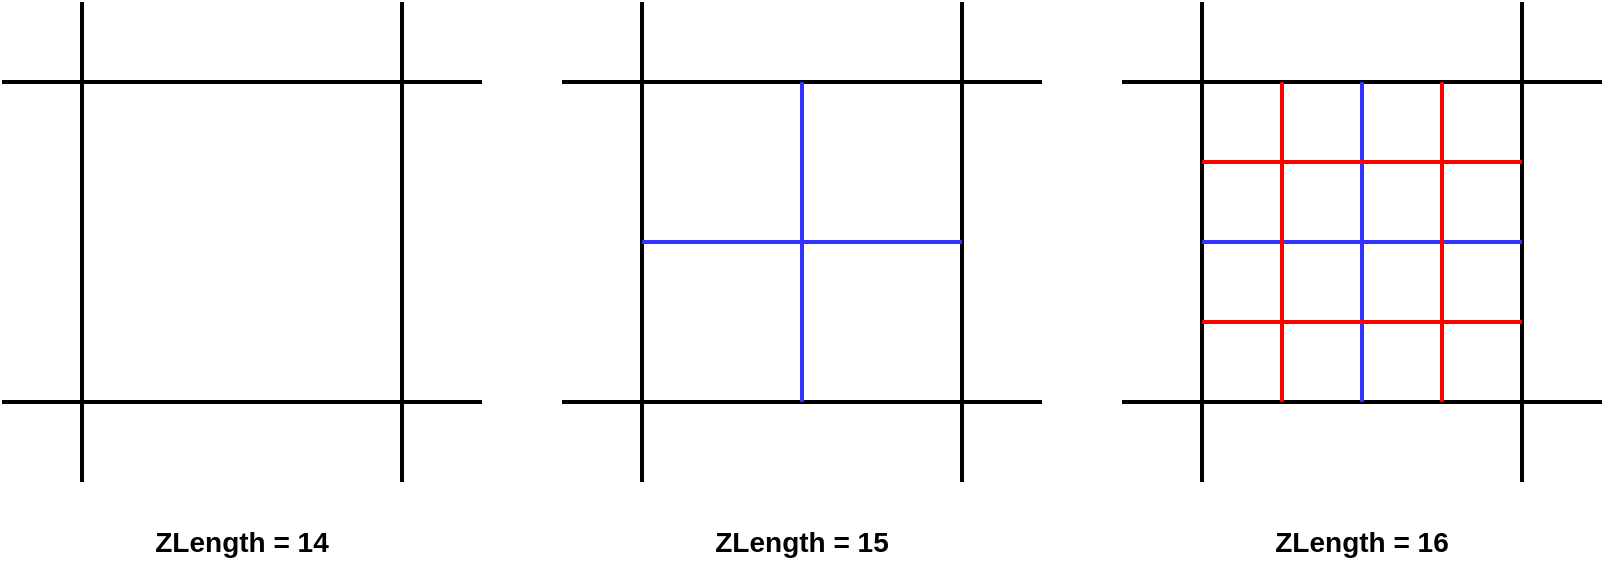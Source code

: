 <mxfile version="14.9.0" type="device"><diagram id="hFbnvfblmfRLOpmcZf7O" name="Page-1"><mxGraphModel dx="964" dy="576" grid="1" gridSize="10" guides="1" tooltips="1" connect="1" arrows="1" fold="1" page="1" pageScale="1" pageWidth="827" pageHeight="1169" math="0" shadow="0"><root><mxCell id="0"/><mxCell id="1" parent="0"/><mxCell id="nm03PZkK65HQRmopzCb4-1" value="" style="rounded=0;whiteSpace=wrap;html=1;strokeWidth=2;" vertex="1" parent="1"><mxGeometry x="80" y="280" width="160" height="160" as="geometry"/></mxCell><mxCell id="nm03PZkK65HQRmopzCb4-2" value="" style="endArrow=none;html=1;exitX=1;exitY=1;exitDx=0;exitDy=0;strokeWidth=2;" edge="1" parent="1" source="nm03PZkK65HQRmopzCb4-1"><mxGeometry width="50" height="50" relative="1" as="geometry"><mxPoint x="320" y="440" as="sourcePoint"/><mxPoint x="240" y="480" as="targetPoint"/></mxGeometry></mxCell><mxCell id="nm03PZkK65HQRmopzCb4-3" value="" style="endArrow=none;html=1;exitX=1;exitY=1;exitDx=0;exitDy=0;strokeWidth=2;" edge="1" parent="1"><mxGeometry width="50" height="50" relative="1" as="geometry"><mxPoint x="80" y="440" as="sourcePoint"/><mxPoint x="80" y="480" as="targetPoint"/></mxGeometry></mxCell><mxCell id="nm03PZkK65HQRmopzCb4-4" value="" style="endArrow=none;html=1;strokeWidth=2;" edge="1" parent="1"><mxGeometry width="50" height="50" relative="1" as="geometry"><mxPoint x="240" y="240" as="sourcePoint"/><mxPoint x="240" y="290" as="targetPoint"/></mxGeometry></mxCell><mxCell id="nm03PZkK65HQRmopzCb4-5" value="" style="endArrow=none;html=1;exitX=1;exitY=1;exitDx=0;exitDy=0;strokeWidth=2;" edge="1" parent="1"><mxGeometry width="50" height="50" relative="1" as="geometry"><mxPoint x="80" y="240" as="sourcePoint"/><mxPoint x="80" y="280" as="targetPoint"/></mxGeometry></mxCell><mxCell id="nm03PZkK65HQRmopzCb4-6" value="" style="endArrow=none;html=1;strokeWidth=2;" edge="1" parent="1"><mxGeometry width="50" height="50" relative="1" as="geometry"><mxPoint x="80" y="280" as="sourcePoint"/><mxPoint x="40" y="280" as="targetPoint"/></mxGeometry></mxCell><mxCell id="nm03PZkK65HQRmopzCb4-7" value="" style="endArrow=none;html=1;strokeWidth=2;" edge="1" parent="1"><mxGeometry width="50" height="50" relative="1" as="geometry"><mxPoint x="80" y="440" as="sourcePoint"/><mxPoint x="40" y="440" as="targetPoint"/></mxGeometry></mxCell><mxCell id="nm03PZkK65HQRmopzCb4-8" value="" style="endArrow=none;html=1;strokeWidth=2;" edge="1" parent="1"><mxGeometry width="50" height="50" relative="1" as="geometry"><mxPoint x="280" y="280" as="sourcePoint"/><mxPoint x="240" y="280" as="targetPoint"/></mxGeometry></mxCell><mxCell id="nm03PZkK65HQRmopzCb4-9" value="" style="endArrow=none;html=1;strokeWidth=2;" edge="1" parent="1"><mxGeometry width="50" height="50" relative="1" as="geometry"><mxPoint x="280" y="440" as="sourcePoint"/><mxPoint x="240" y="440" as="targetPoint"/></mxGeometry></mxCell><mxCell id="nm03PZkK65HQRmopzCb4-10" value="" style="rounded=0;whiteSpace=wrap;html=1;strokeWidth=2;" vertex="1" parent="1"><mxGeometry x="360" y="280" width="160" height="160" as="geometry"/></mxCell><mxCell id="nm03PZkK65HQRmopzCb4-11" value="" style="endArrow=none;html=1;exitX=1;exitY=1;exitDx=0;exitDy=0;strokeWidth=2;" edge="1" parent="1" source="nm03PZkK65HQRmopzCb4-10"><mxGeometry width="50" height="50" relative="1" as="geometry"><mxPoint x="600" y="440" as="sourcePoint"/><mxPoint x="520" y="480" as="targetPoint"/></mxGeometry></mxCell><mxCell id="nm03PZkK65HQRmopzCb4-12" value="" style="endArrow=none;html=1;exitX=1;exitY=1;exitDx=0;exitDy=0;strokeWidth=2;" edge="1" parent="1"><mxGeometry width="50" height="50" relative="1" as="geometry"><mxPoint x="360" y="440" as="sourcePoint"/><mxPoint x="360" y="480" as="targetPoint"/></mxGeometry></mxCell><mxCell id="nm03PZkK65HQRmopzCb4-13" value="" style="endArrow=none;html=1;strokeWidth=2;" edge="1" parent="1"><mxGeometry width="50" height="50" relative="1" as="geometry"><mxPoint x="520" y="240" as="sourcePoint"/><mxPoint x="520" y="290" as="targetPoint"/></mxGeometry></mxCell><mxCell id="nm03PZkK65HQRmopzCb4-14" value="" style="endArrow=none;html=1;exitX=1;exitY=1;exitDx=0;exitDy=0;strokeWidth=2;" edge="1" parent="1"><mxGeometry width="50" height="50" relative="1" as="geometry"><mxPoint x="360" y="240" as="sourcePoint"/><mxPoint x="360" y="280" as="targetPoint"/></mxGeometry></mxCell><mxCell id="nm03PZkK65HQRmopzCb4-15" value="" style="endArrow=none;html=1;strokeWidth=2;" edge="1" parent="1"><mxGeometry width="50" height="50" relative="1" as="geometry"><mxPoint x="360" y="280" as="sourcePoint"/><mxPoint x="320" y="280" as="targetPoint"/></mxGeometry></mxCell><mxCell id="nm03PZkK65HQRmopzCb4-16" value="" style="endArrow=none;html=1;strokeWidth=2;" edge="1" parent="1"><mxGeometry width="50" height="50" relative="1" as="geometry"><mxPoint x="360" y="440" as="sourcePoint"/><mxPoint x="320" y="440" as="targetPoint"/></mxGeometry></mxCell><mxCell id="nm03PZkK65HQRmopzCb4-17" value="" style="endArrow=none;html=1;strokeWidth=2;" edge="1" parent="1"><mxGeometry width="50" height="50" relative="1" as="geometry"><mxPoint x="560" y="280" as="sourcePoint"/><mxPoint x="520" y="280" as="targetPoint"/></mxGeometry></mxCell><mxCell id="nm03PZkK65HQRmopzCb4-18" value="" style="endArrow=none;html=1;strokeWidth=2;" edge="1" parent="1"><mxGeometry width="50" height="50" relative="1" as="geometry"><mxPoint x="560" y="440" as="sourcePoint"/><mxPoint x="520" y="440" as="targetPoint"/></mxGeometry></mxCell><mxCell id="nm03PZkK65HQRmopzCb4-19" value="" style="endArrow=none;html=1;exitX=0.5;exitY=0;exitDx=0;exitDy=0;entryX=0.5;entryY=1;entryDx=0;entryDy=0;strokeColor=#3333FF;strokeWidth=2;" edge="1" parent="1" source="nm03PZkK65HQRmopzCb4-10" target="nm03PZkK65HQRmopzCb4-10"><mxGeometry width="50" height="50" relative="1" as="geometry"><mxPoint x="600" y="310" as="sourcePoint"/><mxPoint x="650" y="260" as="targetPoint"/></mxGeometry></mxCell><mxCell id="nm03PZkK65HQRmopzCb4-20" value="" style="endArrow=none;html=1;entryX=1;entryY=0.5;entryDx=0;entryDy=0;strokeColor=#3333FF;strokeWidth=2;" edge="1" parent="1" target="nm03PZkK65HQRmopzCb4-10"><mxGeometry width="50" height="50" relative="1" as="geometry"><mxPoint x="360" y="360" as="sourcePoint"/><mxPoint x="650" y="260" as="targetPoint"/></mxGeometry></mxCell><mxCell id="nm03PZkK65HQRmopzCb4-21" value="" style="rounded=0;whiteSpace=wrap;html=1;strokeWidth=2;" vertex="1" parent="1"><mxGeometry x="640" y="280" width="160" height="160" as="geometry"/></mxCell><mxCell id="nm03PZkK65HQRmopzCb4-22" value="" style="endArrow=none;html=1;exitX=1;exitY=1;exitDx=0;exitDy=0;strokeWidth=2;" edge="1" parent="1" source="nm03PZkK65HQRmopzCb4-21"><mxGeometry width="50" height="50" relative="1" as="geometry"><mxPoint x="880" y="440" as="sourcePoint"/><mxPoint x="800" y="480" as="targetPoint"/></mxGeometry></mxCell><mxCell id="nm03PZkK65HQRmopzCb4-23" value="" style="endArrow=none;html=1;exitX=1;exitY=1;exitDx=0;exitDy=0;strokeWidth=2;" edge="1" parent="1"><mxGeometry width="50" height="50" relative="1" as="geometry"><mxPoint x="640.0" y="440" as="sourcePoint"/><mxPoint x="640.0" y="480" as="targetPoint"/></mxGeometry></mxCell><mxCell id="nm03PZkK65HQRmopzCb4-24" value="" style="endArrow=none;html=1;strokeWidth=2;" edge="1" parent="1"><mxGeometry width="50" height="50" relative="1" as="geometry"><mxPoint x="800" y="240" as="sourcePoint"/><mxPoint x="800" y="290" as="targetPoint"/></mxGeometry></mxCell><mxCell id="nm03PZkK65HQRmopzCb4-25" value="" style="endArrow=none;html=1;exitX=1;exitY=1;exitDx=0;exitDy=0;strokeWidth=2;" edge="1" parent="1"><mxGeometry width="50" height="50" relative="1" as="geometry"><mxPoint x="640.0" y="240" as="sourcePoint"/><mxPoint x="640.0" y="280" as="targetPoint"/></mxGeometry></mxCell><mxCell id="nm03PZkK65HQRmopzCb4-26" value="" style="endArrow=none;html=1;strokeWidth=2;" edge="1" parent="1"><mxGeometry width="50" height="50" relative="1" as="geometry"><mxPoint x="640.0" y="280" as="sourcePoint"/><mxPoint x="600.0" y="280" as="targetPoint"/></mxGeometry></mxCell><mxCell id="nm03PZkK65HQRmopzCb4-27" value="" style="endArrow=none;html=1;strokeWidth=2;" edge="1" parent="1"><mxGeometry width="50" height="50" relative="1" as="geometry"><mxPoint x="640.0" y="440" as="sourcePoint"/><mxPoint x="600.0" y="440" as="targetPoint"/></mxGeometry></mxCell><mxCell id="nm03PZkK65HQRmopzCb4-28" value="" style="endArrow=none;html=1;strokeWidth=2;" edge="1" parent="1"><mxGeometry width="50" height="50" relative="1" as="geometry"><mxPoint x="840" y="280" as="sourcePoint"/><mxPoint x="800" y="280" as="targetPoint"/></mxGeometry></mxCell><mxCell id="nm03PZkK65HQRmopzCb4-29" value="" style="endArrow=none;html=1;strokeWidth=2;" edge="1" parent="1"><mxGeometry width="50" height="50" relative="1" as="geometry"><mxPoint x="840" y="440" as="sourcePoint"/><mxPoint x="800" y="440" as="targetPoint"/></mxGeometry></mxCell><mxCell id="nm03PZkK65HQRmopzCb4-30" value="" style="endArrow=none;html=1;exitX=0.5;exitY=0;exitDx=0;exitDy=0;entryX=0.5;entryY=1;entryDx=0;entryDy=0;strokeColor=#3333FF;strokeWidth=2;" edge="1" parent="1" source="nm03PZkK65HQRmopzCb4-21" target="nm03PZkK65HQRmopzCb4-21"><mxGeometry width="50" height="50" relative="1" as="geometry"><mxPoint x="880" y="310" as="sourcePoint"/><mxPoint x="930" y="260" as="targetPoint"/></mxGeometry></mxCell><mxCell id="nm03PZkK65HQRmopzCb4-31" value="" style="endArrow=none;html=1;entryX=1;entryY=0.5;entryDx=0;entryDy=0;strokeColor=#3333FF;strokeWidth=2;" edge="1" parent="1" target="nm03PZkK65HQRmopzCb4-21"><mxGeometry width="50" height="50" relative="1" as="geometry"><mxPoint x="640.0" y="360" as="sourcePoint"/><mxPoint x="930" y="260" as="targetPoint"/></mxGeometry></mxCell><mxCell id="nm03PZkK65HQRmopzCb4-32" value="" style="endArrow=none;html=1;entryX=0.25;entryY=0;entryDx=0;entryDy=0;exitX=0.25;exitY=1;exitDx=0;exitDy=0;strokeColor=#FF0000;strokeWidth=2;" edge="1" parent="1" source="nm03PZkK65HQRmopzCb4-21" target="nm03PZkK65HQRmopzCb4-21"><mxGeometry width="50" height="50" relative="1" as="geometry"><mxPoint x="460" y="480" as="sourcePoint"/><mxPoint x="510" y="430" as="targetPoint"/></mxGeometry></mxCell><mxCell id="nm03PZkK65HQRmopzCb4-44" value="" style="endArrow=none;html=1;entryX=0.25;entryY=0;entryDx=0;entryDy=0;exitX=0.25;exitY=1;exitDx=0;exitDy=0;strokeColor=#FF0000;strokeWidth=2;" edge="1" parent="1"><mxGeometry width="50" height="50" relative="1" as="geometry"><mxPoint x="760" y="440" as="sourcePoint"/><mxPoint x="760" y="280" as="targetPoint"/></mxGeometry></mxCell><mxCell id="nm03PZkK65HQRmopzCb4-45" value="" style="endArrow=none;html=1;entryX=1;entryY=0.25;entryDx=0;entryDy=0;exitX=0;exitY=0.25;exitDx=0;exitDy=0;strokeColor=#FF0000;strokeWidth=2;" edge="1" parent="1" source="nm03PZkK65HQRmopzCb4-21" target="nm03PZkK65HQRmopzCb4-21"><mxGeometry width="50" height="50" relative="1" as="geometry"><mxPoint x="460" y="480" as="sourcePoint"/><mxPoint x="510" y="430" as="targetPoint"/></mxGeometry></mxCell><mxCell id="nm03PZkK65HQRmopzCb4-47" value="" style="endArrow=none;html=1;entryX=1;entryY=0.25;entryDx=0;entryDy=0;exitX=0;exitY=0.25;exitDx=0;exitDy=0;strokeColor=#FF0000;strokeWidth=2;" edge="1" parent="1"><mxGeometry width="50" height="50" relative="1" as="geometry"><mxPoint x="640" y="400" as="sourcePoint"/><mxPoint x="800" y="400" as="targetPoint"/></mxGeometry></mxCell><mxCell id="nm03PZkK65HQRmopzCb4-48" value="&lt;b&gt;&lt;font style=&quot;font-size: 14px&quot;&gt;ZLength = 14&lt;/font&gt;&lt;/b&gt;" style="text;html=1;strokeColor=none;fillColor=none;align=center;verticalAlign=middle;whiteSpace=wrap;rounded=0;strokeWidth=2;" vertex="1" parent="1"><mxGeometry x="110" y="500" width="100" height="20" as="geometry"/></mxCell><mxCell id="nm03PZkK65HQRmopzCb4-50" value="&lt;b&gt;&lt;font style=&quot;font-size: 14px&quot;&gt;ZLength = 15&lt;/font&gt;&lt;/b&gt;" style="text;html=1;strokeColor=none;fillColor=none;align=center;verticalAlign=middle;whiteSpace=wrap;rounded=0;strokeWidth=2;" vertex="1" parent="1"><mxGeometry x="390" y="500" width="100" height="20" as="geometry"/></mxCell><mxCell id="nm03PZkK65HQRmopzCb4-51" value="&lt;b&gt;&lt;font style=&quot;font-size: 14px&quot;&gt;ZLength = 16&lt;/font&gt;&lt;/b&gt;" style="text;html=1;strokeColor=none;fillColor=none;align=center;verticalAlign=middle;whiteSpace=wrap;rounded=0;strokeWidth=2;" vertex="1" parent="1"><mxGeometry x="670" y="500" width="100" height="20" as="geometry"/></mxCell></root></mxGraphModel></diagram></mxfile>